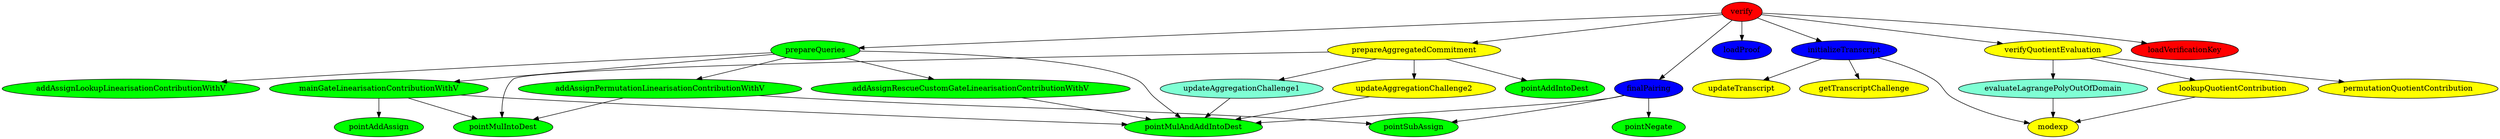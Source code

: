 digraph zk {
    { node [style=filled fillcolor="green"]  
        pointAddAssign
        pointAddIntoDest
        pointMulIntoDest
        pointMulAndAddIntoDest
        mainGateLinearisationContributionWithV
        addAssignLookupLinearisationContributionWithV
        addAssignPermutationLinearisationContributionWithV
        pointSubAssign
        pointNegate
        addAssignRescueCustomGateLinearisationContributionWithV
        prepareQueries
    }
    { node [style=filled fillcolor="aquamarine"]  
        evaluateLagrangePolyOutOfDomain
        updateAggregationChallenge1
    }
    { node [style=filled fillcolor="blue"]  
        finalPairing
        initializeTranscript
        loadProof
    }
    { node [style=filled fillcolor="yellow"]
        modexp 
        permutationQuotientContribution 
        lookupQuotientContribution
        updateAggregationChallenge2
        verifyQuotientEvaluation
        updateTranscript
        getTranscriptChallenge
        prepareAggregatedCommitment
    }
    { node [style=filled fillcolor="red"]   
        loadVerificationKey
        verify
    }

    initializeTranscript -> modexp
    initializeTranscript -> updateTranscript
    initializeTranscript -> getTranscriptChallenge

    verifyQuotientEvaluation -> evaluateLagrangePolyOutOfDomain
    verifyQuotientEvaluation -> permutationQuotientContribution
    verifyQuotientEvaluation -> lookupQuotientContribution

    evaluateLagrangePolyOutOfDomain -> modexp
    lookupQuotientContribution -> modexp

    prepareQueries -> pointMulAndAddIntoDest
    prepareQueries -> mainGateLinearisationContributionWithV
    prepareQueries -> addAssignRescueCustomGateLinearisationContributionWithV
    prepareQueries -> addAssignPermutationLinearisationContributionWithV
    prepareQueries -> addAssignLookupLinearisationContributionWithV

    mainGateLinearisationContributionWithV -> pointMulIntoDest
    mainGateLinearisationContributionWithV -> pointMulAndAddIntoDest
    mainGateLinearisationContributionWithV -> pointAddAssign

    addAssignRescueCustomGateLinearisationContributionWithV -> pointMulAndAddIntoDest

    addAssignPermutationLinearisationContributionWithV -> pointMulIntoDest
    addAssignPermutationLinearisationContributionWithV -> pointSubAssign

    prepareAggregatedCommitment -> updateAggregationChallenge1
    prepareAggregatedCommitment -> pointAddIntoDest
    prepareAggregatedCommitment -> pointMulIntoDest
    prepareAggregatedCommitment -> updateAggregationChallenge2

    updateAggregationChallenge1 -> pointMulAndAddIntoDest
    updateAggregationChallenge2 -> pointMulAndAddIntoDest

    finalPairing -> pointSubAssign
    finalPairing -> pointMulAndAddIntoDest
    finalPairing -> pointNegate

    verify -> loadVerificationKey
    verify -> loadProof
    verify -> initializeTranscript
    verify -> verifyQuotientEvaluation
    verify -> prepareQueries
    verify -> prepareAggregatedCommitment
    verify -> finalPairing
}